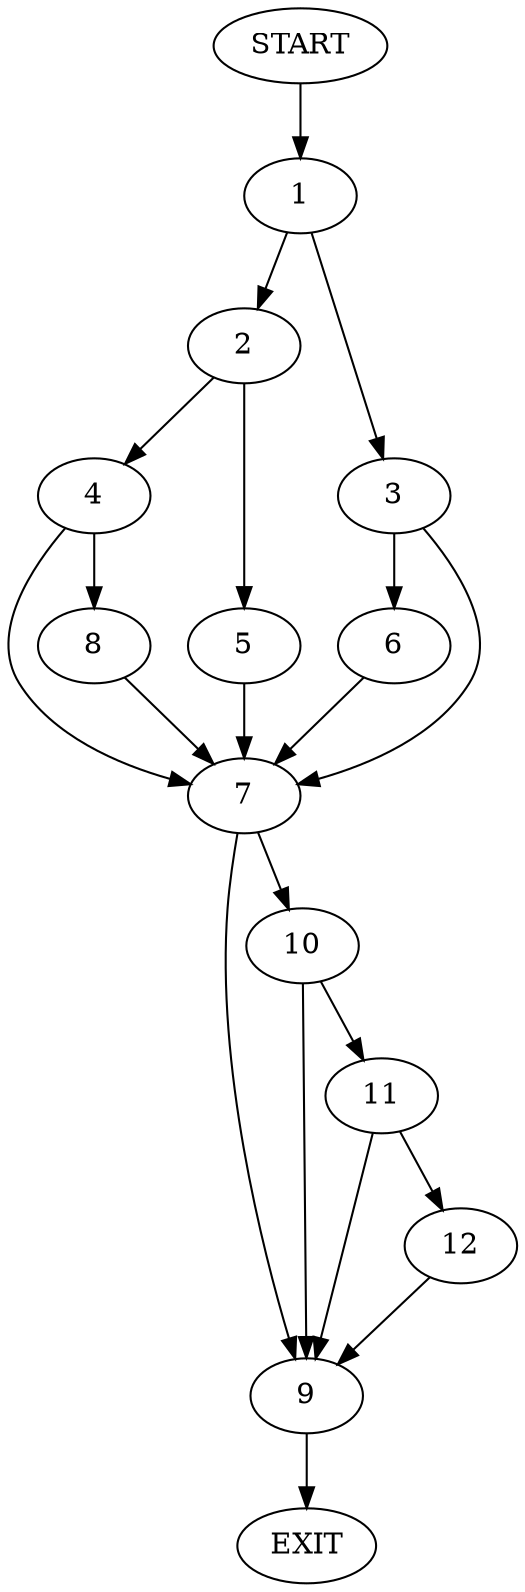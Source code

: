 digraph {
0 [label="START"]
13 [label="EXIT"]
0 -> 1
1 -> 2
1 -> 3
2 -> 4
2 -> 5
3 -> 6
3 -> 7
5 -> 7
4 -> 8
4 -> 7
7 -> 9
7 -> 10
8 -> 7
6 -> 7
9 -> 13
10 -> 11
10 -> 9
11 -> 9
11 -> 12
12 -> 9
}
